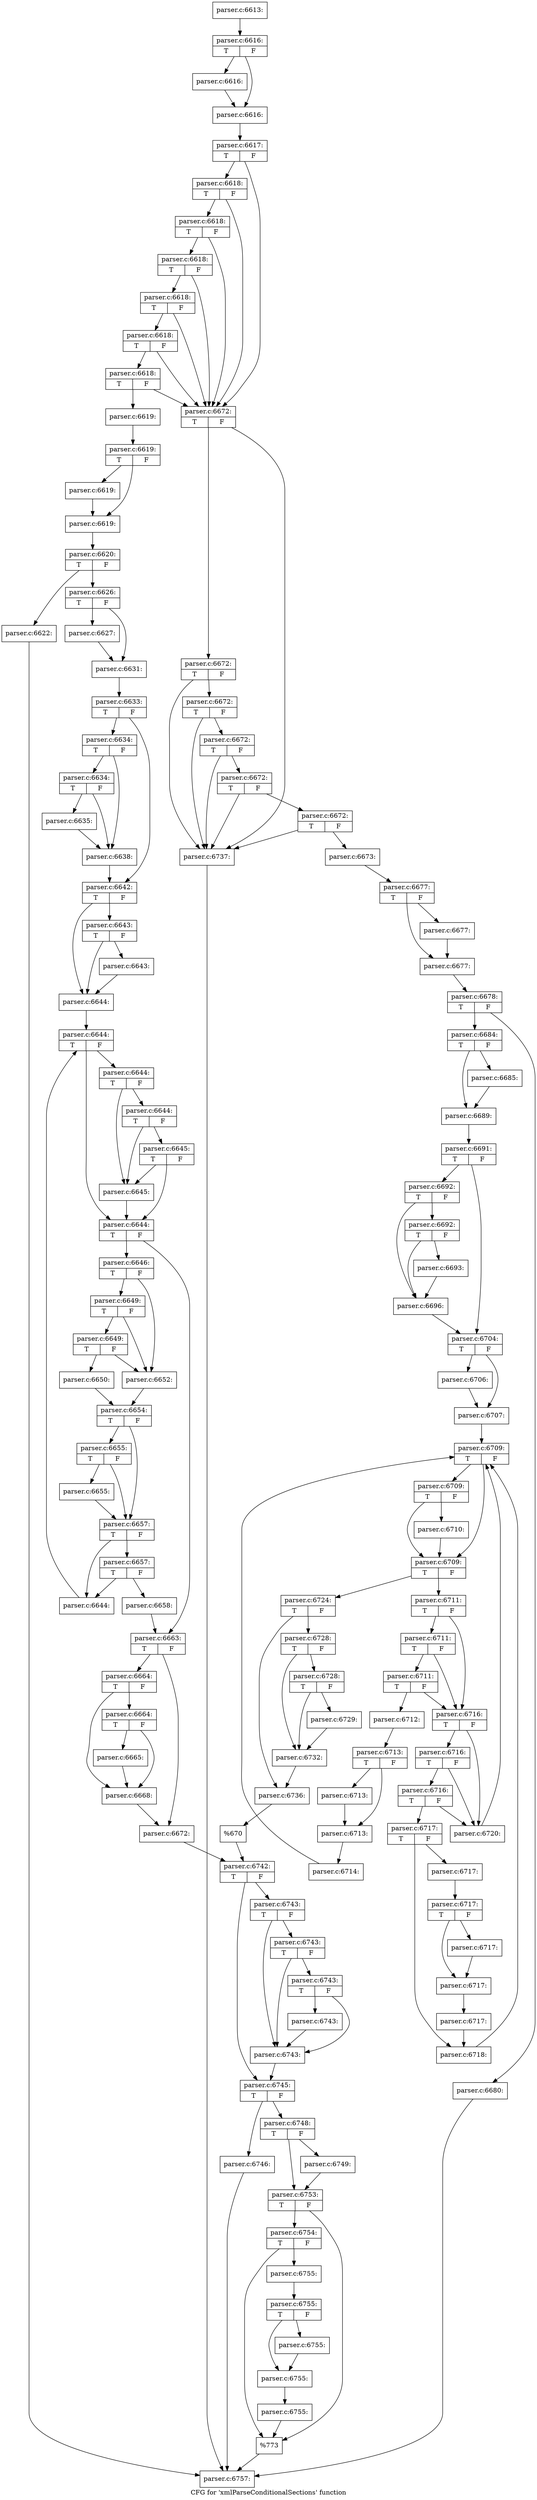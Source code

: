 digraph "CFG for 'xmlParseConditionalSections' function" {
	label="CFG for 'xmlParseConditionalSections' function";

	Node0x55d73c089950 [shape=record,label="{parser.c:6613:}"];
	Node0x55d73c089950 -> Node0x55d73c08a4f0;
	Node0x55d73c08a4f0 [shape=record,label="{parser.c:6616:|{<s0>T|<s1>F}}"];
	Node0x55d73c08a4f0 -> Node0x55d73c08af20;
	Node0x55d73c08a4f0 -> Node0x55d73c08af70;
	Node0x55d73c08af20 [shape=record,label="{parser.c:6616:}"];
	Node0x55d73c08af20 -> Node0x55d73c08af70;
	Node0x55d73c08af70 [shape=record,label="{parser.c:6616:}"];
	Node0x55d73c08af70 -> Node0x55d73c08a450;
	Node0x55d73c08a450 [shape=record,label="{parser.c:6617:|{<s0>T|<s1>F}}"];
	Node0x55d73c08a450 -> Node0x55d73c08bb00;
	Node0x55d73c08a450 -> Node0x55d73c08b8f0;
	Node0x55d73c08bb00 [shape=record,label="{parser.c:6618:|{<s0>T|<s1>F}}"];
	Node0x55d73c08bb00 -> Node0x55d73c08bab0;
	Node0x55d73c08bb00 -> Node0x55d73c08b8f0;
	Node0x55d73c08bab0 [shape=record,label="{parser.c:6618:|{<s0>T|<s1>F}}"];
	Node0x55d73c08bab0 -> Node0x55d73c08ba60;
	Node0x55d73c08bab0 -> Node0x55d73c08b8f0;
	Node0x55d73c08ba60 [shape=record,label="{parser.c:6618:|{<s0>T|<s1>F}}"];
	Node0x55d73c08ba60 -> Node0x55d73c08ba10;
	Node0x55d73c08ba60 -> Node0x55d73c08b8f0;
	Node0x55d73c08ba10 [shape=record,label="{parser.c:6618:|{<s0>T|<s1>F}}"];
	Node0x55d73c08ba10 -> Node0x55d73c08b9c0;
	Node0x55d73c08ba10 -> Node0x55d73c08b8f0;
	Node0x55d73c08b9c0 [shape=record,label="{parser.c:6618:|{<s0>T|<s1>F}}"];
	Node0x55d73c08b9c0 -> Node0x55d73c08b940;
	Node0x55d73c08b9c0 -> Node0x55d73c08b8f0;
	Node0x55d73c08b940 [shape=record,label="{parser.c:6618:|{<s0>T|<s1>F}}"];
	Node0x55d73c08b940 -> Node0x55d73c08a4a0;
	Node0x55d73c08b940 -> Node0x55d73c08b8f0;
	Node0x55d73c08a4a0 [shape=record,label="{parser.c:6619:}"];
	Node0x55d73c08a4a0 -> Node0x55d73c08de30;
	Node0x55d73c08de30 [shape=record,label="{parser.c:6619:|{<s0>T|<s1>F}}"];
	Node0x55d73c08de30 -> Node0x55d73c08e8a0;
	Node0x55d73c08de30 -> Node0x55d73c08e8f0;
	Node0x55d73c08e8a0 [shape=record,label="{parser.c:6619:}"];
	Node0x55d73c08e8a0 -> Node0x55d73c08e8f0;
	Node0x55d73c08e8f0 [shape=record,label="{parser.c:6619:}"];
	Node0x55d73c08e8f0 -> Node0x55d73c08dd90;
	Node0x55d73c08dd90 [shape=record,label="{parser.c:6620:|{<s0>T|<s1>F}}"];
	Node0x55d73c08dd90 -> Node0x55d73c08dde0;
	Node0x55d73c08dd90 -> Node0x55d73c08f270;
	Node0x55d73c08dde0 [shape=record,label="{parser.c:6622:}"];
	Node0x55d73c08dde0 -> Node0x55d73c0ad0f0;
	Node0x55d73c08f270 [shape=record,label="{parser.c:6626:|{<s0>T|<s1>F}}"];
	Node0x55d73c08f270 -> Node0x55d73c08fd20;
	Node0x55d73c08f270 -> Node0x55d73c08fd70;
	Node0x55d73c08fd20 [shape=record,label="{parser.c:6627:}"];
	Node0x55d73c08fd20 -> Node0x55d73c08fd70;
	Node0x55d73c08fd70 [shape=record,label="{parser.c:6631:}"];
	Node0x55d73c08fd70 -> Node0x55d73c08f220;
	Node0x55d73c08f220 [shape=record,label="{parser.c:6633:|{<s0>T|<s1>F}}"];
	Node0x55d73c08f220 -> Node0x55d73c090a40;
	Node0x55d73c08f220 -> Node0x55d73c090a90;
	Node0x55d73c090a40 [shape=record,label="{parser.c:6634:|{<s0>T|<s1>F}}"];
	Node0x55d73c090a40 -> Node0x55d73c090e30;
	Node0x55d73c090a40 -> Node0x55d73c090de0;
	Node0x55d73c090e30 [shape=record,label="{parser.c:6634:|{<s0>T|<s1>F}}"];
	Node0x55d73c090e30 -> Node0x55d73c090d90;
	Node0x55d73c090e30 -> Node0x55d73c090de0;
	Node0x55d73c090d90 [shape=record,label="{parser.c:6635:}"];
	Node0x55d73c090d90 -> Node0x55d73c090de0;
	Node0x55d73c090de0 [shape=record,label="{parser.c:6638:}"];
	Node0x55d73c090de0 -> Node0x55d73c090a90;
	Node0x55d73c090a90 [shape=record,label="{parser.c:6642:|{<s0>T|<s1>F}}"];
	Node0x55d73c090a90 -> Node0x55d73c092560;
	Node0x55d73c090a90 -> Node0x55d73c092510;
	Node0x55d73c092560 [shape=record,label="{parser.c:6643:|{<s0>T|<s1>F}}"];
	Node0x55d73c092560 -> Node0x55d73c0924c0;
	Node0x55d73c092560 -> Node0x55d73c092510;
	Node0x55d73c0924c0 [shape=record,label="{parser.c:6643:}"];
	Node0x55d73c0924c0 -> Node0x55d73c092510;
	Node0x55d73c092510 [shape=record,label="{parser.c:6644:}"];
	Node0x55d73c092510 -> Node0x55d73c0930e0;
	Node0x55d73c0930e0 [shape=record,label="{parser.c:6644:|{<s0>T|<s1>F}}"];
	Node0x55d73c0930e0 -> Node0x55d73c093420;
	Node0x55d73c0930e0 -> Node0x55d73c093380;
	Node0x55d73c093420 [shape=record,label="{parser.c:6644:|{<s0>T|<s1>F}}"];
	Node0x55d73c093420 -> Node0x55d73c0933d0;
	Node0x55d73c093420 -> Node0x55d73c0939c0;
	Node0x55d73c0939c0 [shape=record,label="{parser.c:6644:|{<s0>T|<s1>F}}"];
	Node0x55d73c0939c0 -> Node0x55d73c0933d0;
	Node0x55d73c0939c0 -> Node0x55d73c093940;
	Node0x55d73c093940 [shape=record,label="{parser.c:6645:|{<s0>T|<s1>F}}"];
	Node0x55d73c093940 -> Node0x55d73c0933d0;
	Node0x55d73c093940 -> Node0x55d73c093380;
	Node0x55d73c0933d0 [shape=record,label="{parser.c:6645:}"];
	Node0x55d73c0933d0 -> Node0x55d73c093380;
	Node0x55d73c093380 [shape=record,label="{parser.c:6644:|{<s0>T|<s1>F}}"];
	Node0x55d73c093380 -> Node0x55d73c094920;
	Node0x55d73c093380 -> Node0x55d73c093300;
	Node0x55d73c094920 [shape=record,label="{parser.c:6646:|{<s0>T|<s1>F}}"];
	Node0x55d73c094920 -> Node0x55d73c095ca0;
	Node0x55d73c094920 -> Node0x55d73c095bd0;
	Node0x55d73c095ca0 [shape=record,label="{parser.c:6649:|{<s0>T|<s1>F}}"];
	Node0x55d73c095ca0 -> Node0x55d73c095c20;
	Node0x55d73c095ca0 -> Node0x55d73c095bd0;
	Node0x55d73c095c20 [shape=record,label="{parser.c:6649:|{<s0>T|<s1>F}}"];
	Node0x55d73c095c20 -> Node0x55d73c095b30;
	Node0x55d73c095c20 -> Node0x55d73c095bd0;
	Node0x55d73c095b30 [shape=record,label="{parser.c:6650:}"];
	Node0x55d73c095b30 -> Node0x55d73c095b80;
	Node0x55d73c095bd0 [shape=record,label="{parser.c:6652:}"];
	Node0x55d73c095bd0 -> Node0x55d73c095b80;
	Node0x55d73c095b80 [shape=record,label="{parser.c:6654:|{<s0>T|<s1>F}}"];
	Node0x55d73c095b80 -> Node0x55d73c097340;
	Node0x55d73c095b80 -> Node0x55d73c0972f0;
	Node0x55d73c097340 [shape=record,label="{parser.c:6655:|{<s0>T|<s1>F}}"];
	Node0x55d73c097340 -> Node0x55d73c0972a0;
	Node0x55d73c097340 -> Node0x55d73c0972f0;
	Node0x55d73c0972a0 [shape=record,label="{parser.c:6655:}"];
	Node0x55d73c0972a0 -> Node0x55d73c0972f0;
	Node0x55d73c0972f0 [shape=record,label="{parser.c:6657:|{<s0>T|<s1>F}}"];
	Node0x55d73c0972f0 -> Node0x55d73c097fd0;
	Node0x55d73c0972f0 -> Node0x55d73c097f80;
	Node0x55d73c097fd0 [shape=record,label="{parser.c:6657:|{<s0>T|<s1>F}}"];
	Node0x55d73c097fd0 -> Node0x55d73c097f30;
	Node0x55d73c097fd0 -> Node0x55d73c097f80;
	Node0x55d73c097f30 [shape=record,label="{parser.c:6658:}"];
	Node0x55d73c097f30 -> Node0x55d73c093300;
	Node0x55d73c097f80 [shape=record,label="{parser.c:6644:}"];
	Node0x55d73c097f80 -> Node0x55d73c0930e0;
	Node0x55d73c093300 [shape=record,label="{parser.c:6663:|{<s0>T|<s1>F}}"];
	Node0x55d73c093300 -> Node0x55d73c098ff0;
	Node0x55d73c093300 -> Node0x55d73c099040;
	Node0x55d73c098ff0 [shape=record,label="{parser.c:6664:|{<s0>T|<s1>F}}"];
	Node0x55d73c098ff0 -> Node0x55d73c099450;
	Node0x55d73c098ff0 -> Node0x55d73c099400;
	Node0x55d73c099450 [shape=record,label="{parser.c:6664:|{<s0>T|<s1>F}}"];
	Node0x55d73c099450 -> Node0x55d73c0993b0;
	Node0x55d73c099450 -> Node0x55d73c099400;
	Node0x55d73c0993b0 [shape=record,label="{parser.c:6665:}"];
	Node0x55d73c0993b0 -> Node0x55d73c099400;
	Node0x55d73c099400 [shape=record,label="{parser.c:6668:}"];
	Node0x55d73c099400 -> Node0x55d73c099040;
	Node0x55d73c099040 [shape=record,label="{parser.c:6672:}"];
	Node0x55d73c099040 -> Node0x55d73c08b8a0;
	Node0x55d73c08b8f0 [shape=record,label="{parser.c:6672:|{<s0>T|<s1>F}}"];
	Node0x55d73c08b8f0 -> Node0x55d73c09aed0;
	Node0x55d73c08b8f0 -> Node0x55d73c09ad10;
	Node0x55d73c09aed0 [shape=record,label="{parser.c:6672:|{<s0>T|<s1>F}}"];
	Node0x55d73c09aed0 -> Node0x55d73c09ae80;
	Node0x55d73c09aed0 -> Node0x55d73c09ad10;
	Node0x55d73c09ae80 [shape=record,label="{parser.c:6672:|{<s0>T|<s1>F}}"];
	Node0x55d73c09ae80 -> Node0x55d73c09ae30;
	Node0x55d73c09ae80 -> Node0x55d73c09ad10;
	Node0x55d73c09ae30 [shape=record,label="{parser.c:6672:|{<s0>T|<s1>F}}"];
	Node0x55d73c09ae30 -> Node0x55d73c09ade0;
	Node0x55d73c09ae30 -> Node0x55d73c09ad10;
	Node0x55d73c09ade0 [shape=record,label="{parser.c:6672:|{<s0>T|<s1>F}}"];
	Node0x55d73c09ade0 -> Node0x55d73c09ad60;
	Node0x55d73c09ade0 -> Node0x55d73c09ad10;
	Node0x55d73c09ad60 [shape=record,label="{parser.c:6672:|{<s0>T|<s1>F}}"];
	Node0x55d73c09ad60 -> Node0x55d73c09ac70;
	Node0x55d73c09ad60 -> Node0x55d73c09ad10;
	Node0x55d73c09ac70 [shape=record,label="{parser.c:6673:}"];
	Node0x55d73c09ac70 -> Node0x55d73c09d660;
	Node0x55d73c09d660 [shape=record,label="{parser.c:6677:|{<s0>T|<s1>F}}"];
	Node0x55d73c09d660 -> Node0x55d73c09e0d0;
	Node0x55d73c09d660 -> Node0x55d73c09e120;
	Node0x55d73c09e0d0 [shape=record,label="{parser.c:6677:}"];
	Node0x55d73c09e0d0 -> Node0x55d73c09e120;
	Node0x55d73c09e120 [shape=record,label="{parser.c:6677:}"];
	Node0x55d73c09e120 -> Node0x55d73c09d5c0;
	Node0x55d73c09d5c0 [shape=record,label="{parser.c:6678:|{<s0>T|<s1>F}}"];
	Node0x55d73c09d5c0 -> Node0x55d73c09d610;
	Node0x55d73c09d5c0 -> Node0x55d73c09eaa0;
	Node0x55d73c09d610 [shape=record,label="{parser.c:6680:}"];
	Node0x55d73c09d610 -> Node0x55d73c0ad0f0;
	Node0x55d73c09eaa0 [shape=record,label="{parser.c:6684:|{<s0>T|<s1>F}}"];
	Node0x55d73c09eaa0 -> Node0x55d73c09f550;
	Node0x55d73c09eaa0 -> Node0x55d73c09f5a0;
	Node0x55d73c09f550 [shape=record,label="{parser.c:6685:}"];
	Node0x55d73c09f550 -> Node0x55d73c09f5a0;
	Node0x55d73c09f5a0 [shape=record,label="{parser.c:6689:}"];
	Node0x55d73c09f5a0 -> Node0x55d73c09ea50;
	Node0x55d73c09ea50 [shape=record,label="{parser.c:6691:|{<s0>T|<s1>F}}"];
	Node0x55d73c09ea50 -> Node0x55d73c0a00a0;
	Node0x55d73c09ea50 -> Node0x55d73c0a00f0;
	Node0x55d73c0a00a0 [shape=record,label="{parser.c:6692:|{<s0>T|<s1>F}}"];
	Node0x55d73c0a00a0 -> Node0x55d73c0a0500;
	Node0x55d73c0a00a0 -> Node0x55d73c0a04b0;
	Node0x55d73c0a0500 [shape=record,label="{parser.c:6692:|{<s0>T|<s1>F}}"];
	Node0x55d73c0a0500 -> Node0x55d73c0a0460;
	Node0x55d73c0a0500 -> Node0x55d73c0a04b0;
	Node0x55d73c0a0460 [shape=record,label="{parser.c:6693:}"];
	Node0x55d73c0a0460 -> Node0x55d73c0a04b0;
	Node0x55d73c0a04b0 [shape=record,label="{parser.c:6696:}"];
	Node0x55d73c0a04b0 -> Node0x55d73c0a00f0;
	Node0x55d73c0a00f0 [shape=record,label="{parser.c:6704:|{<s0>T|<s1>F}}"];
	Node0x55d73c0a00f0 -> Node0x55d73c0a21a0;
	Node0x55d73c0a00f0 -> Node0x55d73c0a21f0;
	Node0x55d73c0a21a0 [shape=record,label="{parser.c:6706:}"];
	Node0x55d73c0a21a0 -> Node0x55d73c0a21f0;
	Node0x55d73c0a21f0 [shape=record,label="{parser.c:6707:}"];
	Node0x55d73c0a21f0 -> Node0x55d73c0a2ab0;
	Node0x55d73c0a2ab0 [shape=record,label="{parser.c:6709:|{<s0>T|<s1>F}}"];
	Node0x55d73c0a2ab0 -> Node0x55d73c0a2df0;
	Node0x55d73c0a2ab0 -> Node0x55d73c0a2d50;
	Node0x55d73c0a2df0 [shape=record,label="{parser.c:6709:|{<s0>T|<s1>F}}"];
	Node0x55d73c0a2df0 -> Node0x55d73c0a2da0;
	Node0x55d73c0a2df0 -> Node0x55d73c0a2d50;
	Node0x55d73c0a2da0 [shape=record,label="{parser.c:6710:}"];
	Node0x55d73c0a2da0 -> Node0x55d73c0a2d50;
	Node0x55d73c0a2d50 [shape=record,label="{parser.c:6709:|{<s0>T|<s1>F}}"];
	Node0x55d73c0a2d50 -> Node0x55d73c0a3490;
	Node0x55d73c0a2d50 -> Node0x55d73c0a2cd0;
	Node0x55d73c0a3490 [shape=record,label="{parser.c:6711:|{<s0>T|<s1>F}}"];
	Node0x55d73c0a3490 -> Node0x55d73c0a3ba0;
	Node0x55d73c0a3490 -> Node0x55d73c0a3ad0;
	Node0x55d73c0a3ba0 [shape=record,label="{parser.c:6711:|{<s0>T|<s1>F}}"];
	Node0x55d73c0a3ba0 -> Node0x55d73c0a3b20;
	Node0x55d73c0a3ba0 -> Node0x55d73c0a3ad0;
	Node0x55d73c0a3b20 [shape=record,label="{parser.c:6711:|{<s0>T|<s1>F}}"];
	Node0x55d73c0a3b20 -> Node0x55d73c0a3a80;
	Node0x55d73c0a3b20 -> Node0x55d73c0a3ad0;
	Node0x55d73c0a3a80 [shape=record,label="{parser.c:6712:}"];
	Node0x55d73c0a3a80 -> Node0x55d73c0a4e20;
	Node0x55d73c0a4e20 [shape=record,label="{parser.c:6713:|{<s0>T|<s1>F}}"];
	Node0x55d73c0a4e20 -> Node0x55d73c0a58f0;
	Node0x55d73c0a4e20 -> Node0x55d73c0a5940;
	Node0x55d73c0a58f0 [shape=record,label="{parser.c:6713:}"];
	Node0x55d73c0a58f0 -> Node0x55d73c0a5940;
	Node0x55d73c0a5940 [shape=record,label="{parser.c:6713:}"];
	Node0x55d73c0a5940 -> Node0x55d73c0a4d80;
	Node0x55d73c0a4d80 [shape=record,label="{parser.c:6714:}"];
	Node0x55d73c0a4d80 -> Node0x55d73c0a2ab0;
	Node0x55d73c0a3ad0 [shape=record,label="{parser.c:6716:|{<s0>T|<s1>F}}"];
	Node0x55d73c0a3ad0 -> Node0x55d73c0a6370;
	Node0x55d73c0a3ad0 -> Node0x55d73c0a62a0;
	Node0x55d73c0a6370 [shape=record,label="{parser.c:6716:|{<s0>T|<s1>F}}"];
	Node0x55d73c0a6370 -> Node0x55d73c0a62f0;
	Node0x55d73c0a6370 -> Node0x55d73c0a62a0;
	Node0x55d73c0a62f0 [shape=record,label="{parser.c:6716:|{<s0>T|<s1>F}}"];
	Node0x55d73c0a62f0 -> Node0x55d73c0a4dd0;
	Node0x55d73c0a62f0 -> Node0x55d73c0a62a0;
	Node0x55d73c0a4dd0 [shape=record,label="{parser.c:6717:|{<s0>T|<s1>F}}"];
	Node0x55d73c0a4dd0 -> Node0x55d73c0a74c0;
	Node0x55d73c0a4dd0 -> Node0x55d73c0a7510;
	Node0x55d73c0a74c0 [shape=record,label="{parser.c:6717:}"];
	Node0x55d73c0a74c0 -> Node0x55d73c0a7960;
	Node0x55d73c0a7960 [shape=record,label="{parser.c:6717:|{<s0>T|<s1>F}}"];
	Node0x55d73c0a7960 -> Node0x55d73c0a83d0;
	Node0x55d73c0a7960 -> Node0x55d73c0a8420;
	Node0x55d73c0a83d0 [shape=record,label="{parser.c:6717:}"];
	Node0x55d73c0a83d0 -> Node0x55d73c0a8420;
	Node0x55d73c0a8420 [shape=record,label="{parser.c:6717:}"];
	Node0x55d73c0a8420 -> Node0x55d73c0a78c0;
	Node0x55d73c0a78c0 [shape=record,label="{parser.c:6717:}"];
	Node0x55d73c0a78c0 -> Node0x55d73c0a7510;
	Node0x55d73c0a7510 [shape=record,label="{parser.c:6718:}"];
	Node0x55d73c0a7510 -> Node0x55d73c0a2ab0;
	Node0x55d73c0a62a0 [shape=record,label="{parser.c:6720:}"];
	Node0x55d73c0a62a0 -> Node0x55d73c0a2ab0;
	Node0x55d73c0a2cd0 [shape=record,label="{parser.c:6724:|{<s0>T|<s1>F}}"];
	Node0x55d73c0a2cd0 -> Node0x55d73c0a7910;
	Node0x55d73c0a2cd0 -> Node0x55d73c0a9530;
	Node0x55d73c0a7910 [shape=record,label="{parser.c:6728:|{<s0>T|<s1>F}}"];
	Node0x55d73c0a7910 -> Node0x55d73c0a9940;
	Node0x55d73c0a7910 -> Node0x55d73c0a98f0;
	Node0x55d73c0a9940 [shape=record,label="{parser.c:6728:|{<s0>T|<s1>F}}"];
	Node0x55d73c0a9940 -> Node0x55d73c0a98a0;
	Node0x55d73c0a9940 -> Node0x55d73c0a98f0;
	Node0x55d73c0a98a0 [shape=record,label="{parser.c:6729:}"];
	Node0x55d73c0a98a0 -> Node0x55d73c0a98f0;
	Node0x55d73c0a98f0 [shape=record,label="{parser.c:6732:}"];
	Node0x55d73c0a98f0 -> Node0x55d73c0a9530;
	Node0x55d73c0a9530 [shape=record,label="{parser.c:6736:}"];
	Node0x55d73c0a9530 -> Node0x55d73c09acc0;
	Node0x55d73c09ad10 [shape=record,label="{parser.c:6737:}"];
	Node0x55d73c09ad10 -> Node0x55d73c0ad0f0;
	Node0x55d73c09acc0 [shape=record,label="{%670}"];
	Node0x55d73c09acc0 -> Node0x55d73c08b8a0;
	Node0x55d73c08b8a0 [shape=record,label="{parser.c:6742:|{<s0>T|<s1>F}}"];
	Node0x55d73c08b8a0 -> Node0x55d73c0ab650;
	Node0x55d73c08b8a0 -> Node0x55d73c0ab6a0;
	Node0x55d73c0ab650 [shape=record,label="{parser.c:6743:|{<s0>T|<s1>F}}"];
	Node0x55d73c0ab650 -> Node0x55d73c0abda0;
	Node0x55d73c0ab650 -> Node0x55d73c0abcd0;
	Node0x55d73c0abda0 [shape=record,label="{parser.c:6743:|{<s0>T|<s1>F}}"];
	Node0x55d73c0abda0 -> Node0x55d73c0abd20;
	Node0x55d73c0abda0 -> Node0x55d73c0abcd0;
	Node0x55d73c0abd20 [shape=record,label="{parser.c:6743:|{<s0>T|<s1>F}}"];
	Node0x55d73c0abd20 -> Node0x55d73c0abc80;
	Node0x55d73c0abd20 -> Node0x55d73c0abcd0;
	Node0x55d73c0abc80 [shape=record,label="{parser.c:6743:}"];
	Node0x55d73c0abc80 -> Node0x55d73c0abcd0;
	Node0x55d73c0abcd0 [shape=record,label="{parser.c:6743:}"];
	Node0x55d73c0abcd0 -> Node0x55d73c0ab6a0;
	Node0x55d73c0ab6a0 [shape=record,label="{parser.c:6745:|{<s0>T|<s1>F}}"];
	Node0x55d73c0ab6a0 -> Node0x55d73c0ad0a0;
	Node0x55d73c0ab6a0 -> Node0x55d73c0ad140;
	Node0x55d73c0ad0a0 [shape=record,label="{parser.c:6746:}"];
	Node0x55d73c0ad0a0 -> Node0x55d73c0ad0f0;
	Node0x55d73c0ad140 [shape=record,label="{parser.c:6748:|{<s0>T|<s1>F}}"];
	Node0x55d73c0ad140 -> Node0x55d73c0ada70;
	Node0x55d73c0ad140 -> Node0x55d73c0adac0;
	Node0x55d73c0ada70 [shape=record,label="{parser.c:6749:}"];
	Node0x55d73c0ada70 -> Node0x55d73c0adac0;
	Node0x55d73c0adac0 [shape=record,label="{parser.c:6753:|{<s0>T|<s1>F}}"];
	Node0x55d73c0adac0 -> Node0x55d73c0ae4e0;
	Node0x55d73c0adac0 -> Node0x55d73c0ae490;
	Node0x55d73c0ae4e0 [shape=record,label="{parser.c:6754:|{<s0>T|<s1>F}}"];
	Node0x55d73c0ae4e0 -> Node0x55d73c0ae440;
	Node0x55d73c0ae4e0 -> Node0x55d73c0ae490;
	Node0x55d73c0ae440 [shape=record,label="{parser.c:6755:}"];
	Node0x55d73c0ae440 -> Node0x55d73c0af170;
	Node0x55d73c0af170 [shape=record,label="{parser.c:6755:|{<s0>T|<s1>F}}"];
	Node0x55d73c0af170 -> Node0x55d73c0afbe0;
	Node0x55d73c0af170 -> Node0x55d73c0afc30;
	Node0x55d73c0afbe0 [shape=record,label="{parser.c:6755:}"];
	Node0x55d73c0afbe0 -> Node0x55d73c0afc30;
	Node0x55d73c0afc30 [shape=record,label="{parser.c:6755:}"];
	Node0x55d73c0afc30 -> Node0x55d73c0af0d0;
	Node0x55d73c0af0d0 [shape=record,label="{parser.c:6755:}"];
	Node0x55d73c0af0d0 -> Node0x55d73c0ae490;
	Node0x55d73c0ae490 [shape=record,label="{%773}"];
	Node0x55d73c0ae490 -> Node0x55d73c0ad0f0;
	Node0x55d73c0ad0f0 [shape=record,label="{parser.c:6757:}"];
}
